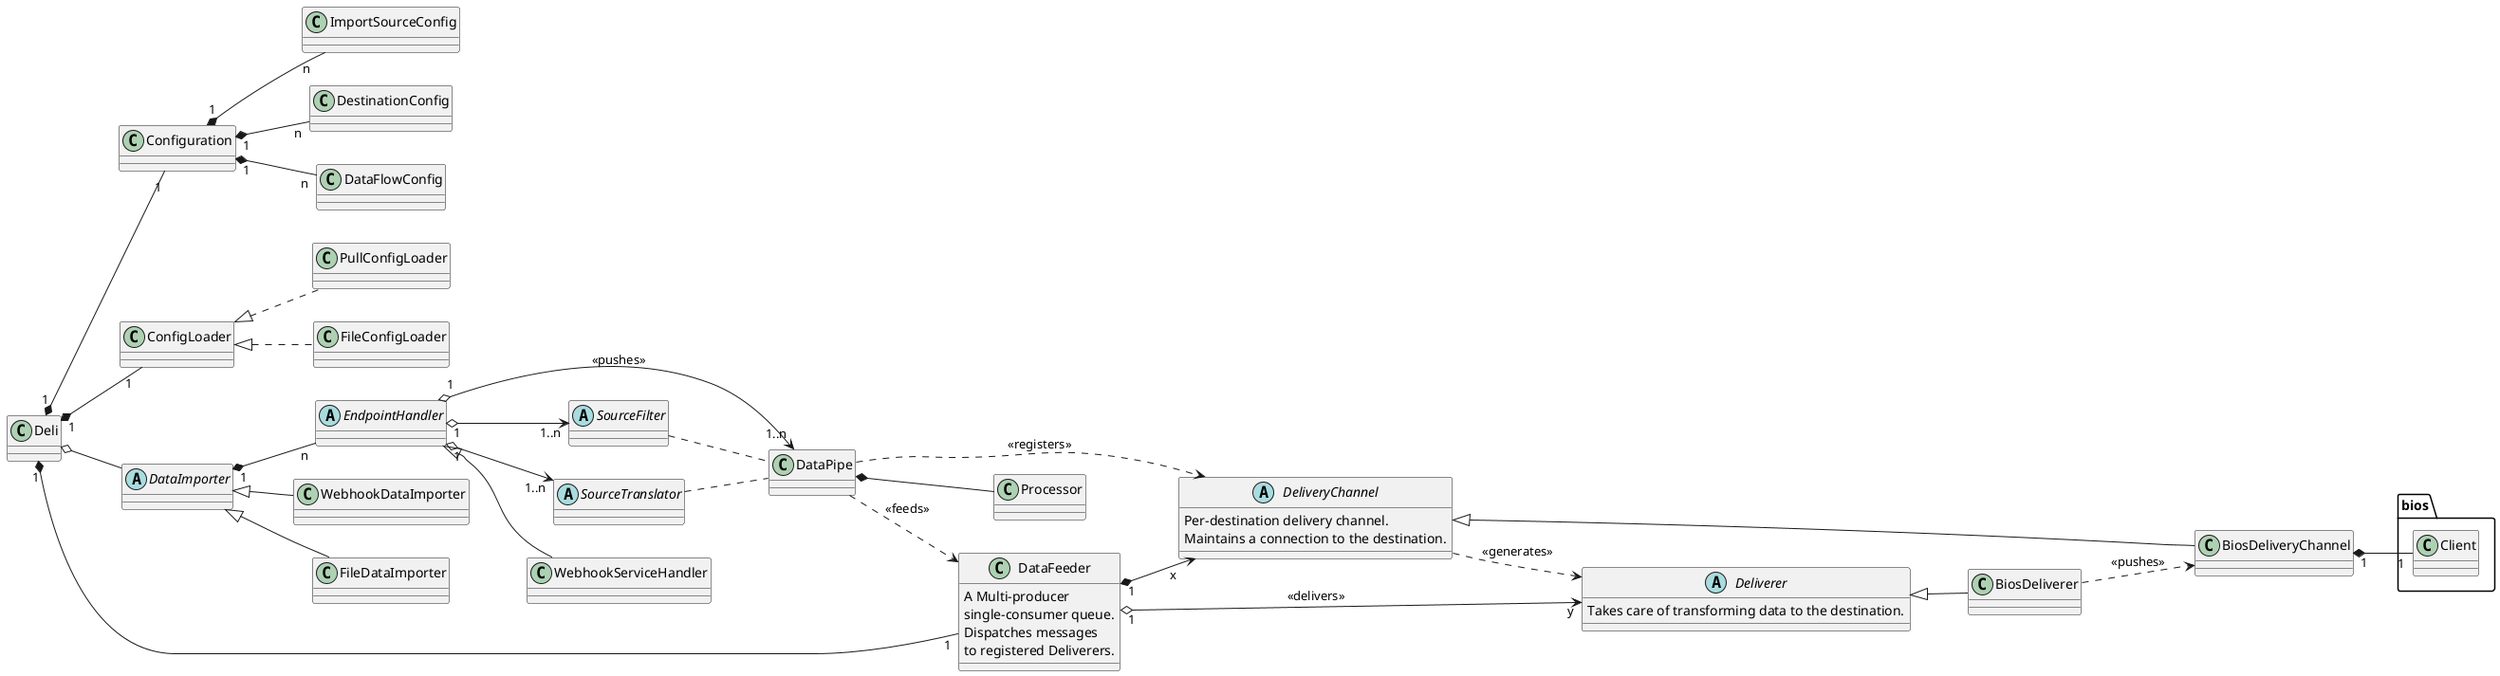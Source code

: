 @startuml DeliArchitecture

left to right direction

class ImportSourceConfig

class DestinationConfig

class Configuration
Configuration "1" *-- "n" ImportSourceConfig
Configuration "1" *-- "n" DestinationConfig
Configuration "1" *-- "n" DataFlowConfig

class ConfigLoader
class FileConfigLoader implements ConfigLoader
class PullConfigLoader implements ConfigLoader

abstract class SourceFilter

abstract class SourceTranslator

abstract class EndpointHandler {}
class WebhookServiceHandler extends EndpointHandler
EndpointHandler "1" o--> "1..n" DataPipe : <<pushes>>
EndpointHandler "1" o--> "1..n" SourceFilter
EndpointHandler "1" o--> "1..n" SourceTranslator
SourceFilter .. DataPipe
SourceTranslator .. DataPipe

abstract class DataImporter
class WebhookDataImporter extends DataImporter
class FileDataImporter extends DataImporter
DataImporter "1" *-- "n" EndpointHandler

class Processor

class DataFeeder {
  A Multi-producer
  single-consumer queue.
  Dispatches messages
  to registered Deliverers.
}
DataFeeder "1" *--> "x" DeliveryChannel

abstract class DeliveryChannel {
Per-destination delivery channel.
Maintains a connection to the destination.
}
class BiosDeliveryChannel extends DeliveryChannel
BiosDeliveryChannel "1" *-- "1" bios.Client

abstract class Deliverer {
Takes care of transforming data to the destination.
}
class BiosDeliverer extends Deliverer
DeliveryChannel ..> Deliverer : <<generates>>
DataFeeder "1" o--> "y" Deliverer : <<delivers>>
BiosDeliverer ..> BiosDeliveryChannel : <<pushes>>

class DataPipe
DataPipe *-- Processor
DataPipe ..> DataFeeder : <<feeds>>
DataPipe ..> DeliveryChannel : <<registers>>

class Deli {
}
Deli "1" *-- "1" Configuration
Deli "1" *-- "1" ConfigLoader
Deli o-- DataImporter
Deli "1" *-- "1" DataFeeder

@enduml

